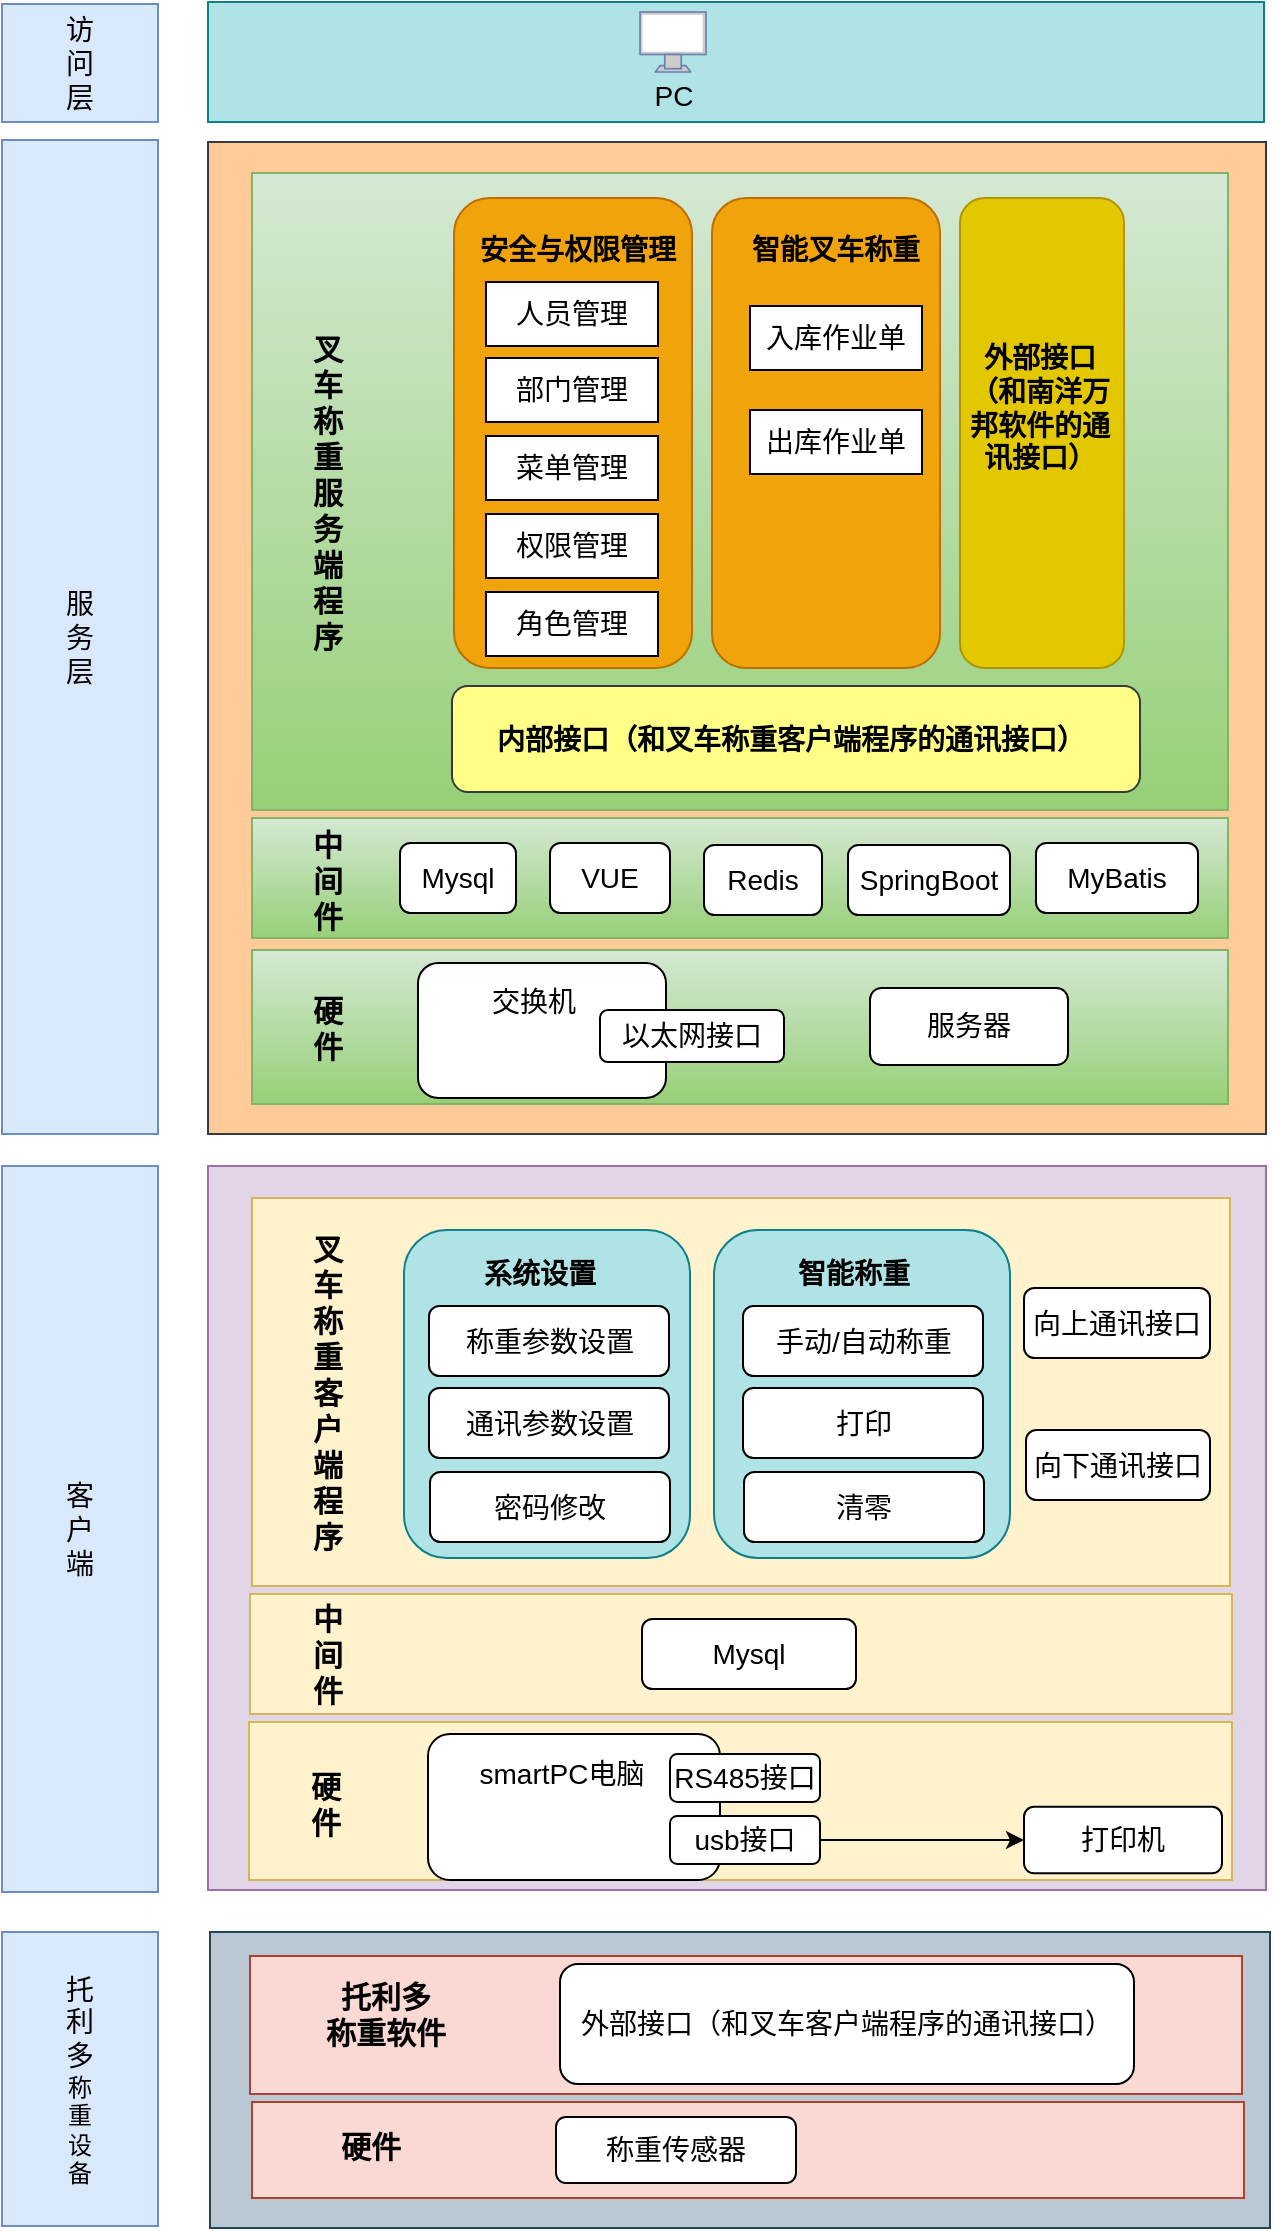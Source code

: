 <mxfile version="20.8.5" type="github">
  <diagram id="X1pqfdLoyEXi40aKj6Dz" name="第 1 页">
    <mxGraphModel dx="1434" dy="782" grid="0" gridSize="10" guides="1" tooltips="1" connect="1" arrows="1" fold="1" page="1" pageScale="1" pageWidth="827" pageHeight="1169" math="0" shadow="0">
      <root>
        <mxCell id="0" />
        <mxCell id="1" parent="0" />
        <mxCell id="lJw6rxqIaNfd_lT4gOlx-46" value="" style="rounded=0;whiteSpace=wrap;html=1;fontSize=14;fillColor=#ffcc99;strokeColor=#36393d;glass=0;" parent="1" vertex="1">
          <mxGeometry x="131" y="77" width="529" height="496" as="geometry" />
        </mxCell>
        <mxCell id="lJw6rxqIaNfd_lT4gOlx-23" value="&lt;font style=&quot;font-size: 14px;&quot;&gt;服&lt;br&gt;务&lt;br&gt;层&lt;/font&gt;" style="rounded=0;whiteSpace=wrap;html=1;fillColor=#dae8fc;strokeColor=#6c8ebf;" parent="1" vertex="1">
          <mxGeometry x="28" y="76" width="78" height="497" as="geometry" />
        </mxCell>
        <mxCell id="lJw6rxqIaNfd_lT4gOlx-24" value="" style="rounded=0;whiteSpace=wrap;html=1;fillColor=#d5e8d4;strokeColor=#82b366;gradientColor=#97d077;" parent="1" vertex="1">
          <mxGeometry x="153" y="92.5" width="488" height="318.5" as="geometry" />
        </mxCell>
        <mxCell id="lJw6rxqIaNfd_lT4gOlx-25" value="&lt;b style=&quot;font-size: 15px;&quot;&gt;叉&lt;br&gt;车&lt;br&gt;称&lt;br&gt;重&lt;br&gt;服&lt;br&gt;务&lt;br&gt;端&lt;br&gt;程&lt;br&gt;序&lt;br&gt;&lt;/b&gt;" style="text;html=1;strokeColor=none;fillColor=none;align=center;verticalAlign=middle;whiteSpace=wrap;rounded=0;" parent="1" vertex="1">
          <mxGeometry x="161" y="167.75" width="60" height="168.25" as="geometry" />
        </mxCell>
        <mxCell id="lJw6rxqIaNfd_lT4gOlx-26" value="" style="rounded=1;whiteSpace=wrap;html=1;fontSize=14;fillColor=#f0a30a;fontColor=#000000;strokeColor=#BD7000;" parent="1" vertex="1">
          <mxGeometry x="254" y="105" width="119" height="235" as="geometry" />
        </mxCell>
        <mxCell id="lJw6rxqIaNfd_lT4gOlx-28" value="安全与权限管理" style="text;html=1;strokeColor=none;fillColor=none;align=center;verticalAlign=middle;whiteSpace=wrap;rounded=0;fontSize=14;fontStyle=1" parent="1" vertex="1">
          <mxGeometry x="261" y="116" width="110" height="30" as="geometry" />
        </mxCell>
        <mxCell id="lJw6rxqIaNfd_lT4gOlx-29" value="人员管理" style="rounded=0;whiteSpace=wrap;html=1;fontSize=14;" parent="1" vertex="1">
          <mxGeometry x="270" y="147" width="86" height="32" as="geometry" />
        </mxCell>
        <mxCell id="lJw6rxqIaNfd_lT4gOlx-30" value="部门管理" style="rounded=0;whiteSpace=wrap;html=1;fontSize=14;" parent="1" vertex="1">
          <mxGeometry x="270" y="185" width="86" height="32" as="geometry" />
        </mxCell>
        <mxCell id="lJw6rxqIaNfd_lT4gOlx-31" value="菜单管理" style="rounded=0;whiteSpace=wrap;html=1;fontSize=14;" parent="1" vertex="1">
          <mxGeometry x="270" y="224" width="86" height="32" as="geometry" />
        </mxCell>
        <mxCell id="lJw6rxqIaNfd_lT4gOlx-32" value="权限管理" style="rounded=0;whiteSpace=wrap;html=1;fontSize=14;" parent="1" vertex="1">
          <mxGeometry x="270" y="263" width="86" height="32" as="geometry" />
        </mxCell>
        <mxCell id="lJw6rxqIaNfd_lT4gOlx-36" value="角色管理" style="rounded=0;whiteSpace=wrap;html=1;fontSize=14;" parent="1" vertex="1">
          <mxGeometry x="270" y="302" width="86" height="32" as="geometry" />
        </mxCell>
        <mxCell id="lJw6rxqIaNfd_lT4gOlx-37" value="" style="rounded=1;whiteSpace=wrap;html=1;fontSize=14;fillColor=#f0a30a;fontColor=#000000;strokeColor=#BD7000;" parent="1" vertex="1">
          <mxGeometry x="383" y="105" width="114" height="235" as="geometry" />
        </mxCell>
        <mxCell id="lJw6rxqIaNfd_lT4gOlx-38" value="智能叉车称重" style="text;html=1;strokeColor=none;fillColor=none;align=center;verticalAlign=middle;whiteSpace=wrap;rounded=0;fontSize=14;fontStyle=1" parent="1" vertex="1">
          <mxGeometry x="390" y="116" width="110" height="30" as="geometry" />
        </mxCell>
        <mxCell id="lJw6rxqIaNfd_lT4gOlx-39" value="入库作业单" style="rounded=0;whiteSpace=wrap;html=1;fontSize=14;" parent="1" vertex="1">
          <mxGeometry x="402" y="159" width="86" height="32" as="geometry" />
        </mxCell>
        <mxCell id="lJw6rxqIaNfd_lT4gOlx-40" value="出库作业单" style="rounded=0;whiteSpace=wrap;html=1;fontSize=14;" parent="1" vertex="1">
          <mxGeometry x="402" y="211" width="86" height="32" as="geometry" />
        </mxCell>
        <mxCell id="lJw6rxqIaNfd_lT4gOlx-41" value="" style="rounded=1;whiteSpace=wrap;html=1;fontSize=14;fillColor=#e3c800;fontColor=#000000;strokeColor=#B09500;" parent="1" vertex="1">
          <mxGeometry x="507" y="105" width="82" height="235" as="geometry" />
        </mxCell>
        <mxCell id="lJw6rxqIaNfd_lT4gOlx-42" value="外部接口&lt;br&gt;（和南洋万邦软件的通讯接口）" style="text;html=1;strokeColor=none;fillColor=none;align=center;verticalAlign=middle;whiteSpace=wrap;rounded=0;fontSize=14;fontStyle=1" parent="1" vertex="1">
          <mxGeometry x="510" y="164" width="74" height="92" as="geometry" />
        </mxCell>
        <mxCell id="lJw6rxqIaNfd_lT4gOlx-43" value="" style="rounded=1;whiteSpace=wrap;html=1;fontSize=14;fillColor=#ffff88;strokeColor=#36393d;" parent="1" vertex="1">
          <mxGeometry x="253" y="349" width="344" height="53" as="geometry" />
        </mxCell>
        <mxCell id="lJw6rxqIaNfd_lT4gOlx-45" value="内部接口（和叉车称重客户端程序的通讯接口）" style="text;html=1;strokeColor=none;fillColor=none;align=center;verticalAlign=middle;whiteSpace=wrap;rounded=0;fontSize=14;fontStyle=1" parent="1" vertex="1">
          <mxGeometry x="270" y="360.5" width="305" height="30" as="geometry" />
        </mxCell>
        <mxCell id="lJw6rxqIaNfd_lT4gOlx-47" value="" style="rounded=0;whiteSpace=wrap;html=1;fillColor=#d5e8d4;strokeColor=#82b366;gradientColor=#97d077;" parent="1" vertex="1">
          <mxGeometry x="153" y="415" width="488" height="60" as="geometry" />
        </mxCell>
        <mxCell id="lJw6rxqIaNfd_lT4gOlx-48" value="&lt;b style=&quot;font-size: 15px;&quot;&gt;中&lt;br&gt;间&lt;br&gt;件&lt;br&gt;&lt;/b&gt;" style="text;html=1;strokeColor=none;fillColor=none;align=center;verticalAlign=middle;whiteSpace=wrap;rounded=0;" parent="1" vertex="1">
          <mxGeometry x="167" y="418" width="48" height="56" as="geometry" />
        </mxCell>
        <mxCell id="lJw6rxqIaNfd_lT4gOlx-49" value="Mysql" style="rounded=1;whiteSpace=wrap;html=1;glass=0;sketch=0;fontSize=14;" parent="1" vertex="1">
          <mxGeometry x="227" y="427.5" width="58" height="35" as="geometry" />
        </mxCell>
        <mxCell id="lJw6rxqIaNfd_lT4gOlx-51" value="VUE" style="rounded=1;whiteSpace=wrap;html=1;glass=0;sketch=0;fontSize=14;" parent="1" vertex="1">
          <mxGeometry x="302" y="427.5" width="60" height="35" as="geometry" />
        </mxCell>
        <mxCell id="lJw6rxqIaNfd_lT4gOlx-52" value="Redis" style="rounded=1;whiteSpace=wrap;html=1;glass=0;sketch=0;fontSize=14;" parent="1" vertex="1">
          <mxGeometry x="379" y="428.5" width="59" height="35" as="geometry" />
        </mxCell>
        <mxCell id="lJw6rxqIaNfd_lT4gOlx-53" value="SpringBoot" style="rounded=1;whiteSpace=wrap;html=1;glass=0;sketch=0;fontSize=14;" parent="1" vertex="1">
          <mxGeometry x="451" y="428.5" width="81" height="35" as="geometry" />
        </mxCell>
        <mxCell id="lJw6rxqIaNfd_lT4gOlx-54" value="MyBatis" style="rounded=1;whiteSpace=wrap;html=1;glass=0;sketch=0;fontSize=14;" parent="1" vertex="1">
          <mxGeometry x="545" y="427.5" width="81" height="35" as="geometry" />
        </mxCell>
        <mxCell id="lJw6rxqIaNfd_lT4gOlx-55" value="" style="rounded=0;whiteSpace=wrap;html=1;fillColor=#d5e8d4;strokeColor=#82b366;gradientColor=#97d077;" parent="1" vertex="1">
          <mxGeometry x="153" y="481" width="488" height="77" as="geometry" />
        </mxCell>
        <mxCell id="lJw6rxqIaNfd_lT4gOlx-56" value="&lt;b style=&quot;font-size: 15px;&quot;&gt;硬&lt;br&gt;件&lt;br&gt;&lt;/b&gt;" style="text;html=1;strokeColor=none;fillColor=none;align=center;verticalAlign=middle;whiteSpace=wrap;rounded=0;" parent="1" vertex="1">
          <mxGeometry x="167" y="491.5" width="48" height="56" as="geometry" />
        </mxCell>
        <mxCell id="lJw6rxqIaNfd_lT4gOlx-57" value="" style="rounded=1;whiteSpace=wrap;html=1;glass=0;sketch=0;fontSize=14;" parent="1" vertex="1">
          <mxGeometry x="236" y="487.5" width="124" height="67.5" as="geometry" />
        </mxCell>
        <mxCell id="lJw6rxqIaNfd_lT4gOlx-58" value="交换机" style="text;html=1;strokeColor=none;fillColor=none;align=center;verticalAlign=middle;whiteSpace=wrap;rounded=0;glass=0;sketch=0;fontSize=14;" parent="1" vertex="1">
          <mxGeometry x="264" y="491.5" width="60" height="30" as="geometry" />
        </mxCell>
        <mxCell id="lJw6rxqIaNfd_lT4gOlx-59" value="以太网接口" style="rounded=1;whiteSpace=wrap;html=1;glass=0;sketch=0;fontSize=14;" parent="1" vertex="1">
          <mxGeometry x="327" y="511" width="92" height="26" as="geometry" />
        </mxCell>
        <mxCell id="lJw6rxqIaNfd_lT4gOlx-60" value="服务器" style="rounded=1;whiteSpace=wrap;html=1;glass=0;sketch=0;fontSize=14;" parent="1" vertex="1">
          <mxGeometry x="462" y="500" width="99" height="38.5" as="geometry" />
        </mxCell>
        <mxCell id="lJw6rxqIaNfd_lT4gOlx-61" value="&lt;span style=&quot;font-size: 14px;&quot;&gt;客&lt;br&gt;户&lt;br&gt;端&lt;/span&gt;" style="rounded=0;whiteSpace=wrap;html=1;fillColor=#dae8fc;strokeColor=#6c8ebf;" parent="1" vertex="1">
          <mxGeometry x="28" y="589" width="78" height="363" as="geometry" />
        </mxCell>
        <mxCell id="lJw6rxqIaNfd_lT4gOlx-62" value="" style="rounded=0;whiteSpace=wrap;html=1;glass=0;sketch=0;fontSize=14;fillColor=#e1d5e7;strokeColor=#9673a6;" parent="1" vertex="1">
          <mxGeometry x="131" y="589" width="529" height="362" as="geometry" />
        </mxCell>
        <mxCell id="lJw6rxqIaNfd_lT4gOlx-64" value="" style="rounded=0;whiteSpace=wrap;html=1;glass=0;sketch=0;fontSize=14;fillColor=#fff2cc;strokeColor=#d6b656;" parent="1" vertex="1">
          <mxGeometry x="153" y="605" width="489" height="194" as="geometry" />
        </mxCell>
        <mxCell id="lJw6rxqIaNfd_lT4gOlx-66" value="&lt;b style=&quot;font-size: 15px;&quot;&gt;叉&lt;br&gt;车&lt;br&gt;称&lt;br&gt;重&lt;br&gt;客&lt;br&gt;户&lt;br&gt;端&lt;br&gt;程&lt;br&gt;序&lt;br&gt;&lt;/b&gt;" style="text;html=1;strokeColor=none;fillColor=none;align=center;verticalAlign=middle;whiteSpace=wrap;rounded=0;" parent="1" vertex="1">
          <mxGeometry x="161" y="617.88" width="60" height="168.25" as="geometry" />
        </mxCell>
        <mxCell id="lJw6rxqIaNfd_lT4gOlx-67" value="" style="rounded=1;whiteSpace=wrap;html=1;glass=0;sketch=0;fontSize=14;fillColor=#b0e3e6;strokeColor=#0e8088;" parent="1" vertex="1">
          <mxGeometry x="229" y="621" width="143" height="164" as="geometry" />
        </mxCell>
        <mxCell id="lJw6rxqIaNfd_lT4gOlx-68" value="" style="rounded=0;whiteSpace=wrap;html=1;fillColor=#fff2cc;strokeColor=#d6b656;" parent="1" vertex="1">
          <mxGeometry x="152" y="803" width="491" height="60" as="geometry" />
        </mxCell>
        <mxCell id="lJw6rxqIaNfd_lT4gOlx-69" value="Mysql" style="rounded=1;whiteSpace=wrap;html=1;glass=0;sketch=0;fontSize=14;" parent="1" vertex="1">
          <mxGeometry x="348" y="815.5" width="107" height="35" as="geometry" />
        </mxCell>
        <mxCell id="lJw6rxqIaNfd_lT4gOlx-70" value="&lt;b style=&quot;font-size: 15px;&quot;&gt;中&lt;br&gt;间&lt;br&gt;件&lt;br&gt;&lt;/b&gt;" style="text;html=1;strokeColor=none;fillColor=none;align=center;verticalAlign=middle;whiteSpace=wrap;rounded=0;" parent="1" vertex="1">
          <mxGeometry x="167" y="805" width="48" height="56" as="geometry" />
        </mxCell>
        <mxCell id="lJw6rxqIaNfd_lT4gOlx-71" value="系统设置" style="text;html=1;strokeColor=none;fillColor=none;align=center;verticalAlign=middle;whiteSpace=wrap;rounded=0;fontSize=14;fontStyle=1" parent="1" vertex="1">
          <mxGeometry x="241.5" y="628" width="110" height="30" as="geometry" />
        </mxCell>
        <mxCell id="lJw6rxqIaNfd_lT4gOlx-72" value="称重参数设置" style="rounded=1;whiteSpace=wrap;html=1;glass=0;sketch=0;fontSize=14;" parent="1" vertex="1">
          <mxGeometry x="241.5" y="659" width="120" height="35" as="geometry" />
        </mxCell>
        <mxCell id="lJw6rxqIaNfd_lT4gOlx-75" value="通讯参数设置" style="rounded=1;whiteSpace=wrap;html=1;glass=0;sketch=0;fontSize=14;" parent="1" vertex="1">
          <mxGeometry x="241.5" y="700" width="120" height="35" as="geometry" />
        </mxCell>
        <mxCell id="lJw6rxqIaNfd_lT4gOlx-76" value="密码修改" style="rounded=1;whiteSpace=wrap;html=1;glass=0;sketch=0;fontSize=14;" parent="1" vertex="1">
          <mxGeometry x="242" y="742" width="120" height="35" as="geometry" />
        </mxCell>
        <mxCell id="lJw6rxqIaNfd_lT4gOlx-77" value="" style="rounded=1;whiteSpace=wrap;html=1;glass=0;sketch=0;fontSize=14;fillColor=#b0e3e6;strokeColor=#0e8088;" parent="1" vertex="1">
          <mxGeometry x="384" y="621" width="148" height="164" as="geometry" />
        </mxCell>
        <mxCell id="lJw6rxqIaNfd_lT4gOlx-78" value="智能称重" style="text;html=1;strokeColor=none;fillColor=none;align=center;verticalAlign=middle;whiteSpace=wrap;rounded=0;fontSize=14;fontStyle=1" parent="1" vertex="1">
          <mxGeometry x="398.5" y="628" width="110" height="30" as="geometry" />
        </mxCell>
        <mxCell id="lJw6rxqIaNfd_lT4gOlx-79" value="手动/自动称重" style="rounded=1;whiteSpace=wrap;html=1;glass=0;sketch=0;fontSize=14;" parent="1" vertex="1">
          <mxGeometry x="398.5" y="659" width="120" height="35" as="geometry" />
        </mxCell>
        <mxCell id="lJw6rxqIaNfd_lT4gOlx-80" value="打印" style="rounded=1;whiteSpace=wrap;html=1;glass=0;sketch=0;fontSize=14;" parent="1" vertex="1">
          <mxGeometry x="398.5" y="700" width="120" height="35" as="geometry" />
        </mxCell>
        <mxCell id="lJw6rxqIaNfd_lT4gOlx-81" value="清零" style="rounded=1;whiteSpace=wrap;html=1;glass=0;sketch=0;fontSize=14;" parent="1" vertex="1">
          <mxGeometry x="399" y="742" width="120" height="35" as="geometry" />
        </mxCell>
        <mxCell id="lJw6rxqIaNfd_lT4gOlx-82" value="" style="rounded=0;whiteSpace=wrap;html=1;fillColor=#fff2cc;strokeColor=#d6b656;" parent="1" vertex="1">
          <mxGeometry x="151.5" y="867" width="491.5" height="79" as="geometry" />
        </mxCell>
        <mxCell id="lJw6rxqIaNfd_lT4gOlx-83" value="&lt;b style=&quot;font-size: 15px;&quot;&gt;硬&lt;br&gt;件&lt;br&gt;&lt;/b&gt;" style="text;html=1;strokeColor=none;fillColor=none;align=center;verticalAlign=middle;whiteSpace=wrap;rounded=0;" parent="1" vertex="1">
          <mxGeometry x="165.5" y="879.5" width="48" height="56" as="geometry" />
        </mxCell>
        <mxCell id="lJw6rxqIaNfd_lT4gOlx-86" value="" style="rounded=1;whiteSpace=wrap;html=1;glass=0;sketch=0;fontSize=14;" parent="1" vertex="1">
          <mxGeometry x="241" y="873" width="146" height="73" as="geometry" />
        </mxCell>
        <mxCell id="lJw6rxqIaNfd_lT4gOlx-87" value="打印机" style="rounded=1;whiteSpace=wrap;html=1;glass=0;sketch=0;fontSize=14;" parent="1" vertex="1">
          <mxGeometry x="539" y="909.38" width="99" height="33.25" as="geometry" />
        </mxCell>
        <mxCell id="lJw6rxqIaNfd_lT4gOlx-90" value="smartPC电脑" style="text;html=1;strokeColor=none;fillColor=none;align=center;verticalAlign=middle;whiteSpace=wrap;rounded=0;glass=0;sketch=0;fontSize=14;" parent="1" vertex="1">
          <mxGeometry x="263" y="879.5" width="90" height="27.5" as="geometry" />
        </mxCell>
        <mxCell id="lJw6rxqIaNfd_lT4gOlx-92" value="" style="edgeStyle=orthogonalEdgeStyle;rounded=0;orthogonalLoop=1;jettySize=auto;html=1;fontSize=14;" parent="1" source="lJw6rxqIaNfd_lT4gOlx-91" target="lJw6rxqIaNfd_lT4gOlx-87" edge="1">
          <mxGeometry relative="1" as="geometry" />
        </mxCell>
        <mxCell id="lJw6rxqIaNfd_lT4gOlx-91" value="usb接口" style="rounded=1;whiteSpace=wrap;html=1;glass=0;sketch=0;fontSize=14;" parent="1" vertex="1">
          <mxGeometry x="362" y="914" width="75" height="24" as="geometry" />
        </mxCell>
        <mxCell id="lJw6rxqIaNfd_lT4gOlx-93" value="&lt;span style=&quot;font-size: 14px;&quot;&gt;托&lt;br&gt;利&lt;br&gt;多&lt;br&gt;&lt;/span&gt;称&lt;br&gt;重&lt;br&gt;设&lt;br&gt;备" style="rounded=0;whiteSpace=wrap;html=1;fillColor=#dae8fc;strokeColor=#6c8ebf;" parent="1" vertex="1">
          <mxGeometry x="28" y="972" width="78" height="147" as="geometry" />
        </mxCell>
        <mxCell id="lJw6rxqIaNfd_lT4gOlx-94" value="向上通讯接口" style="rounded=1;whiteSpace=wrap;html=1;glass=0;sketch=0;fontSize=14;" parent="1" vertex="1">
          <mxGeometry x="539" y="650" width="93" height="35" as="geometry" />
        </mxCell>
        <mxCell id="lJw6rxqIaNfd_lT4gOlx-96" value="向下通讯接口" style="rounded=1;whiteSpace=wrap;html=1;glass=0;sketch=0;fontSize=14;" parent="1" vertex="1">
          <mxGeometry x="540" y="721" width="92" height="35" as="geometry" />
        </mxCell>
        <mxCell id="lJw6rxqIaNfd_lT4gOlx-97" value="" style="rounded=0;whiteSpace=wrap;html=1;glass=0;sketch=0;fontSize=14;fillColor=#bac8d3;strokeColor=#23445d;" parent="1" vertex="1">
          <mxGeometry x="132" y="972" width="530" height="148" as="geometry" />
        </mxCell>
        <mxCell id="lJw6rxqIaNfd_lT4gOlx-99" value="" style="rounded=0;whiteSpace=wrap;html=1;glass=0;sketch=0;fontSize=14;fillColor=#fad9d5;strokeColor=#ae4132;" parent="1" vertex="1">
          <mxGeometry x="152" y="984" width="496" height="69" as="geometry" />
        </mxCell>
        <mxCell id="lJw6rxqIaNfd_lT4gOlx-100" value="&lt;b style=&quot;font-size: 15px;&quot;&gt;托利多&lt;br&gt;称重软件&lt;br&gt;&lt;/b&gt;" style="text;html=1;strokeColor=none;fillColor=none;align=center;verticalAlign=middle;whiteSpace=wrap;rounded=0;" parent="1" vertex="1">
          <mxGeometry x="161" y="988" width="118" height="49.5" as="geometry" />
        </mxCell>
        <mxCell id="lJw6rxqIaNfd_lT4gOlx-101" value="RS485接口" style="rounded=1;whiteSpace=wrap;html=1;glass=0;sketch=0;fontSize=14;" parent="1" vertex="1">
          <mxGeometry x="362" y="883" width="75" height="24" as="geometry" />
        </mxCell>
        <mxCell id="lJw6rxqIaNfd_lT4gOlx-104" value="" style="rounded=0;whiteSpace=wrap;html=1;glass=0;sketch=0;fontSize=14;fillColor=#fad9d5;strokeColor=#ae4132;" parent="1" vertex="1">
          <mxGeometry x="153" y="1057" width="496" height="48" as="geometry" />
        </mxCell>
        <mxCell id="lJw6rxqIaNfd_lT4gOlx-105" value="&lt;b style=&quot;font-size: 15px;&quot;&gt;硬件&lt;br&gt;&lt;/b&gt;" style="text;html=1;strokeColor=none;fillColor=none;align=center;verticalAlign=middle;whiteSpace=wrap;rounded=0;" parent="1" vertex="1">
          <mxGeometry x="171" y="1064.5" width="83" height="29.5" as="geometry" />
        </mxCell>
        <mxCell id="lJw6rxqIaNfd_lT4gOlx-106" value="称重传感器" style="rounded=1;whiteSpace=wrap;html=1;glass=0;sketch=0;fontSize=14;" parent="1" vertex="1">
          <mxGeometry x="305" y="1064.5" width="120" height="33" as="geometry" />
        </mxCell>
        <mxCell id="lJw6rxqIaNfd_lT4gOlx-107" value="&lt;span style=&quot;font-size: 14px;&quot;&gt;访&lt;br&gt;问&lt;br&gt;层&lt;/span&gt;" style="rounded=0;whiteSpace=wrap;html=1;fillColor=#dae8fc;strokeColor=#6c8ebf;" parent="1" vertex="1">
          <mxGeometry x="28" y="8" width="78" height="59" as="geometry" />
        </mxCell>
        <mxCell id="lJw6rxqIaNfd_lT4gOlx-108" value="" style="rounded=0;whiteSpace=wrap;html=1;glass=0;sketch=0;fontSize=14;fillColor=#b0e3e6;strokeColor=#0e8088;" parent="1" vertex="1">
          <mxGeometry x="131" y="7" width="528" height="60" as="geometry" />
        </mxCell>
        <mxCell id="lJw6rxqIaNfd_lT4gOlx-109" value="" style="fontColor=#0066CC;verticalAlign=top;verticalLabelPosition=bottom;labelPosition=center;align=center;html=1;outlineConnect=0;fillColor=#CCCCCC;strokeColor=#6881B3;gradientColor=none;gradientDirection=north;strokeWidth=2;shape=mxgraph.networks.monitor;rounded=0;glass=0;sketch=0;fontSize=14;" parent="1" vertex="1">
          <mxGeometry x="347" y="12" width="33" height="30" as="geometry" />
        </mxCell>
        <mxCell id="lJw6rxqIaNfd_lT4gOlx-111" value="PC" style="text;html=1;strokeColor=none;fillColor=none;align=center;verticalAlign=middle;whiteSpace=wrap;rounded=0;glass=0;sketch=0;fontSize=14;" parent="1" vertex="1">
          <mxGeometry x="333.5" y="44" width="60" height="19" as="geometry" />
        </mxCell>
        <mxCell id="lJw6rxqIaNfd_lT4gOlx-112" value="外部接口（和叉车客户端程序的通讯接口）" style="rounded=1;whiteSpace=wrap;html=1;glass=0;sketch=0;fontSize=14;" parent="1" vertex="1">
          <mxGeometry x="307" y="988" width="287" height="60" as="geometry" />
        </mxCell>
      </root>
    </mxGraphModel>
  </diagram>
</mxfile>
